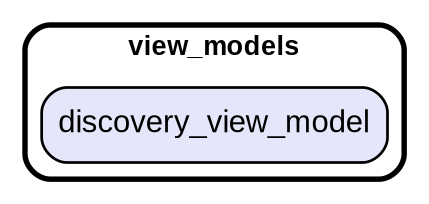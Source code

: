 digraph "" {
  graph [style=rounded fontname="Arial Black" fontsize=13 penwidth=2.6];
  node [shape=rect style="filled,rounded" fontname=Arial fontsize=15 fillcolor=Lavender penwidth=1.3];
  edge [penwidth=1.3];
  "/discovery_view_model.dart" [label="discovery_view_model"];
  subgraph "cluster~" {
    label="view_models";
    "/discovery_view_model.dart";
  }
}
